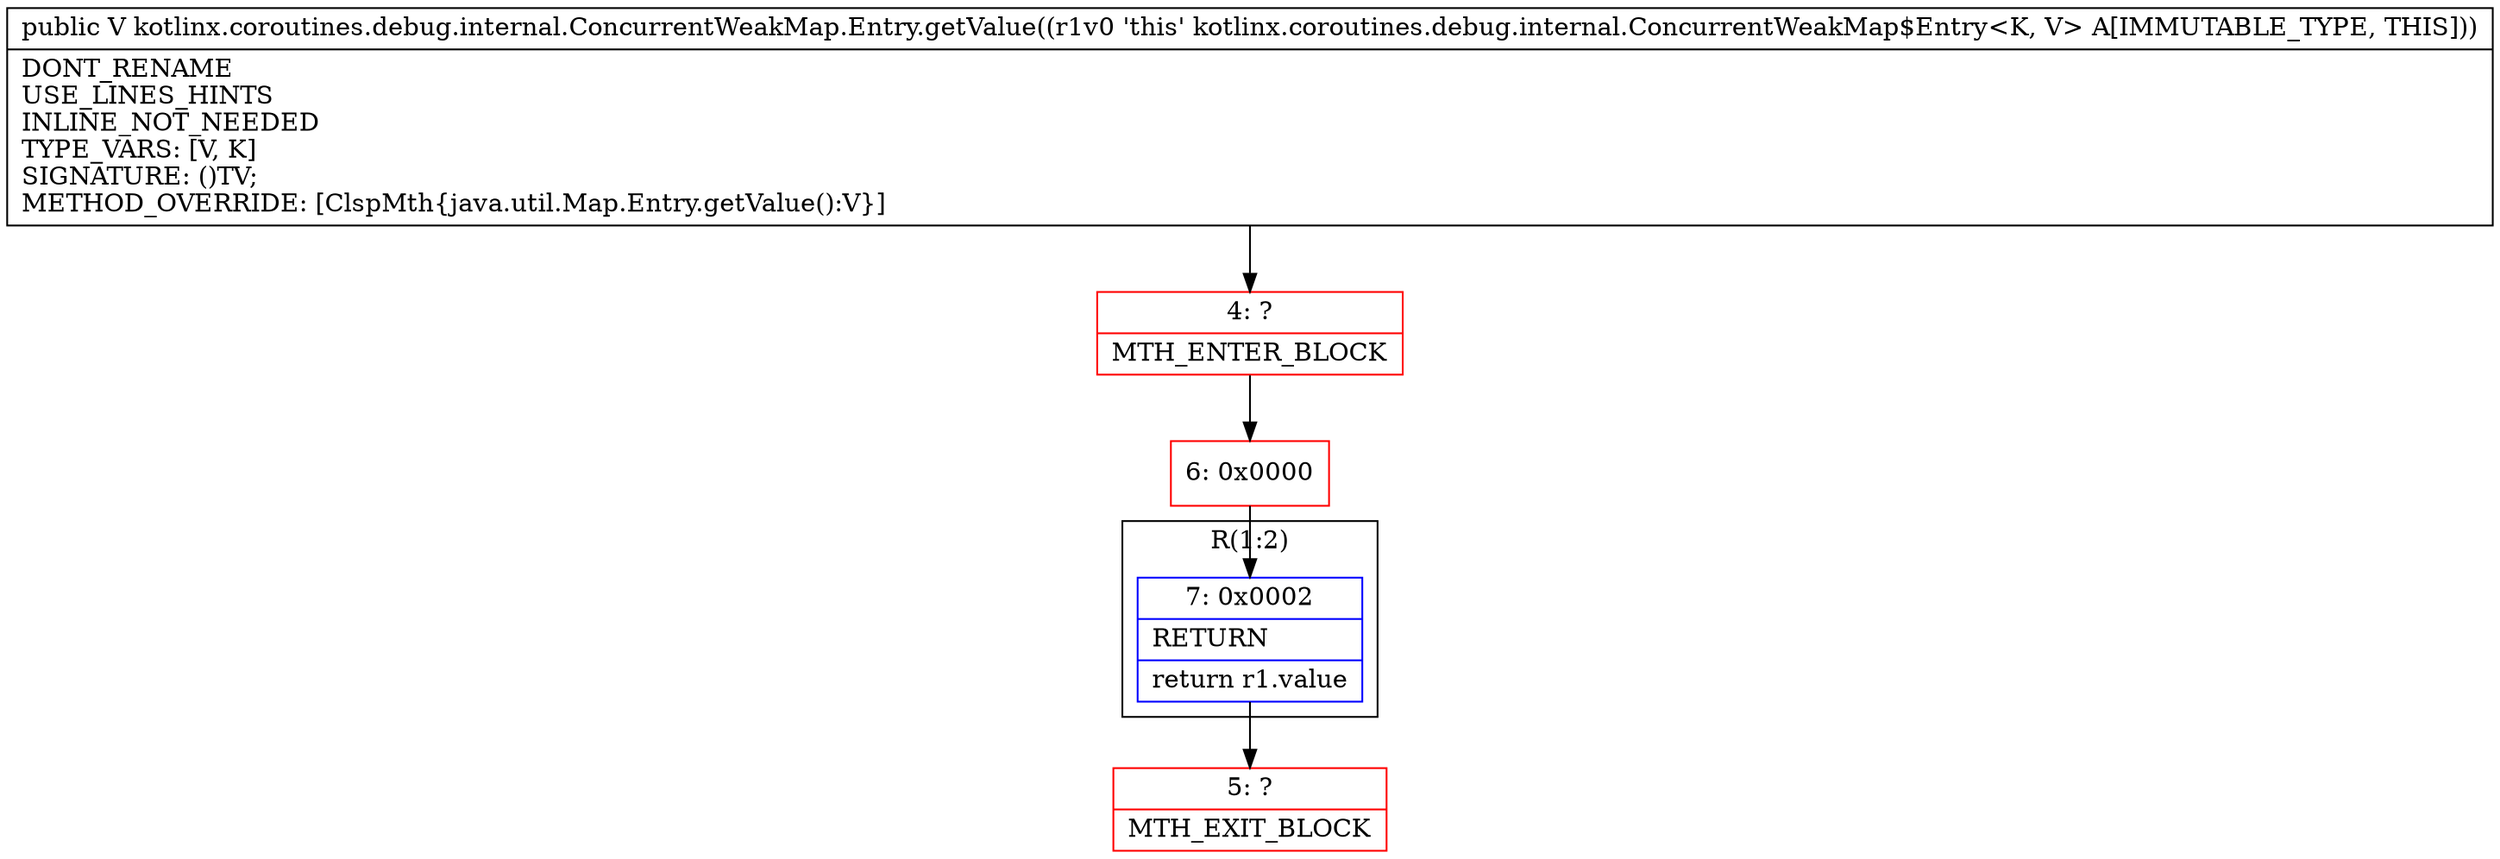 digraph "CFG forkotlinx.coroutines.debug.internal.ConcurrentWeakMap.Entry.getValue()Ljava\/lang\/Object;" {
subgraph cluster_Region_2212994 {
label = "R(1:2)";
node [shape=record,color=blue];
Node_7 [shape=record,label="{7\:\ 0x0002|RETURN\l|return r1.value\l}"];
}
Node_4 [shape=record,color=red,label="{4\:\ ?|MTH_ENTER_BLOCK\l}"];
Node_6 [shape=record,color=red,label="{6\:\ 0x0000}"];
Node_5 [shape=record,color=red,label="{5\:\ ?|MTH_EXIT_BLOCK\l}"];
MethodNode[shape=record,label="{public V kotlinx.coroutines.debug.internal.ConcurrentWeakMap.Entry.getValue((r1v0 'this' kotlinx.coroutines.debug.internal.ConcurrentWeakMap$Entry\<K, V\> A[IMMUTABLE_TYPE, THIS]))  | DONT_RENAME\lUSE_LINES_HINTS\lINLINE_NOT_NEEDED\lTYPE_VARS: [V, K]\lSIGNATURE: ()TV;\lMETHOD_OVERRIDE: [ClspMth\{java.util.Map.Entry.getValue():V\}]\l}"];
MethodNode -> Node_4;Node_7 -> Node_5;
Node_4 -> Node_6;
Node_6 -> Node_7;
}

